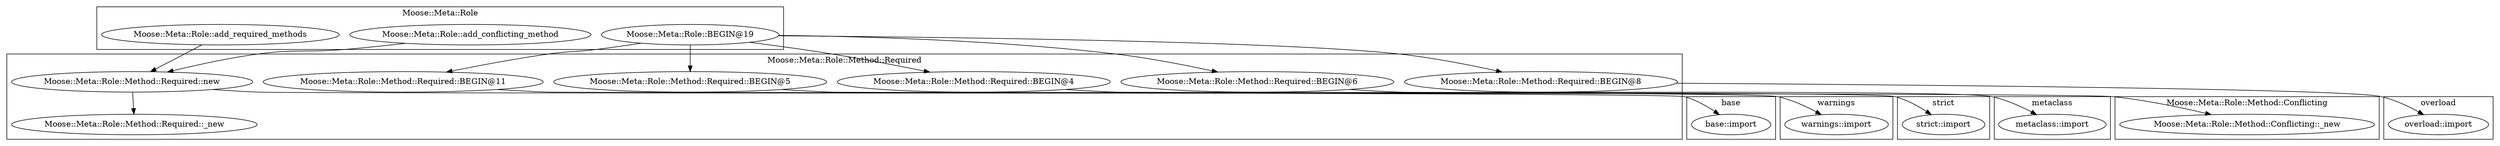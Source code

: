 digraph {
graph [overlap=false]
subgraph cluster_warnings {
	label="warnings";
	"warnings::import";
}
subgraph cluster_Moose_Meta_Role {
	label="Moose::Meta::Role";
	"Moose::Meta::Role::add_conflicting_method";
	"Moose::Meta::Role::add_required_methods";
	"Moose::Meta::Role::BEGIN@19";
}
subgraph cluster_metaclass {
	label="metaclass";
	"metaclass::import";
}
subgraph cluster_base {
	label="base";
	"base::import";
}
subgraph cluster_strict {
	label="strict";
	"strict::import";
}
subgraph cluster_Moose_Meta_Role_Method_Conflicting {
	label="Moose::Meta::Role::Method::Conflicting";
	"Moose::Meta::Role::Method::Conflicting::_new";
}
subgraph cluster_overload {
	label="overload";
	"overload::import";
}
subgraph cluster_Moose_Meta_Role_Method_Required {
	label="Moose::Meta::Role::Method::Required";
	"Moose::Meta::Role::Method::Required::BEGIN@11";
	"Moose::Meta::Role::Method::Required::BEGIN@5";
	"Moose::Meta::Role::Method::Required::BEGIN@4";
	"Moose::Meta::Role::Method::Required::_new";
	"Moose::Meta::Role::Method::Required::BEGIN@6";
	"Moose::Meta::Role::Method::Required::new";
	"Moose::Meta::Role::Method::Required::BEGIN@8";
}
"Moose::Meta::Role::BEGIN@19" -> "Moose::Meta::Role::Method::Required::BEGIN@8";
"Moose::Meta::Role::BEGIN@19" -> "Moose::Meta::Role::Method::Required::BEGIN@4";
"Moose::Meta::Role::BEGIN@19" -> "Moose::Meta::Role::Method::Required::BEGIN@5";
"Moose::Meta::Role::Method::Required::new" -> "Moose::Meta::Role::Method::Required::_new";
"Moose::Meta::Role::Method::Required::BEGIN@6" -> "metaclass::import";
"Moose::Meta::Role::add_conflicting_method" -> "Moose::Meta::Role::Method::Required::new";
"Moose::Meta::Role::add_required_methods" -> "Moose::Meta::Role::Method::Required::new";
"Moose::Meta::Role::Method::Required::new" -> "Moose::Meta::Role::Method::Conflicting::_new";
"Moose::Meta::Role::Method::Required::BEGIN@11" -> "base::import";
"Moose::Meta::Role::Method::Required::BEGIN@8" -> "overload::import";
"Moose::Meta::Role::Method::Required::BEGIN@5" -> "warnings::import";
"Moose::Meta::Role::BEGIN@19" -> "Moose::Meta::Role::Method::Required::BEGIN@11";
"Moose::Meta::Role::Method::Required::BEGIN@4" -> "strict::import";
"Moose::Meta::Role::BEGIN@19" -> "Moose::Meta::Role::Method::Required::BEGIN@6";
}
